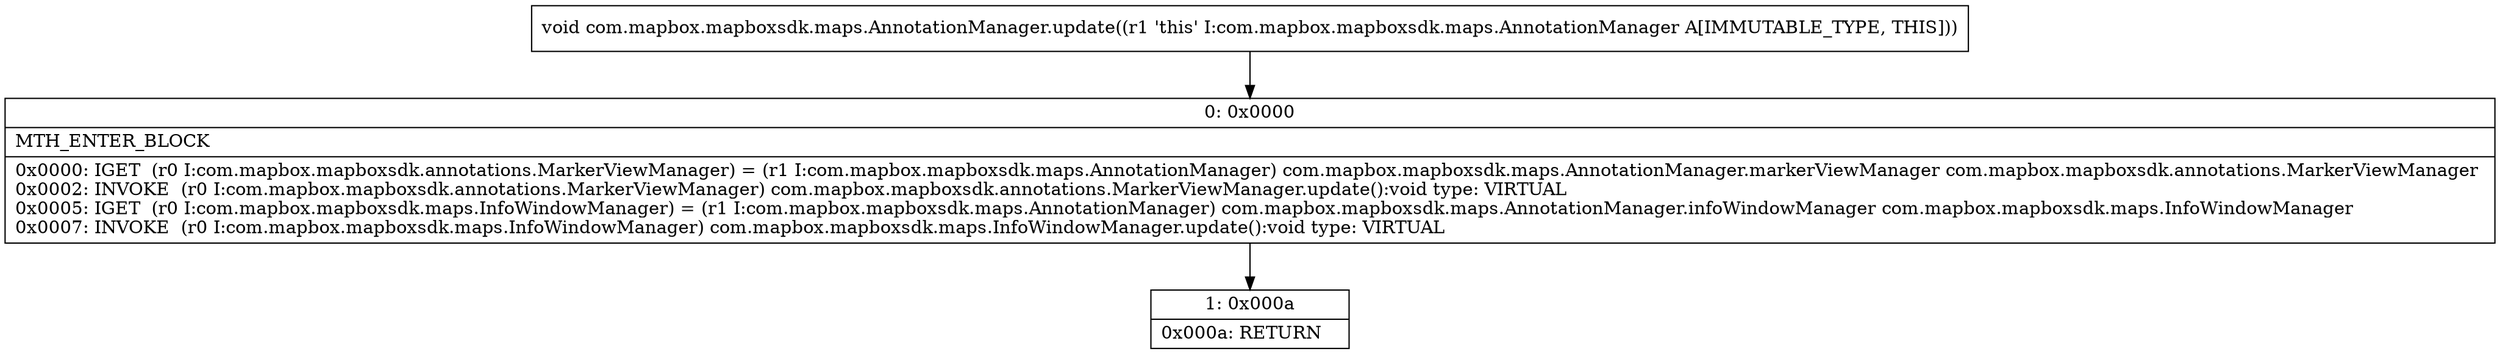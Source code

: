 digraph "CFG forcom.mapbox.mapboxsdk.maps.AnnotationManager.update()V" {
Node_0 [shape=record,label="{0\:\ 0x0000|MTH_ENTER_BLOCK\l|0x0000: IGET  (r0 I:com.mapbox.mapboxsdk.annotations.MarkerViewManager) = (r1 I:com.mapbox.mapboxsdk.maps.AnnotationManager) com.mapbox.mapboxsdk.maps.AnnotationManager.markerViewManager com.mapbox.mapboxsdk.annotations.MarkerViewManager \l0x0002: INVOKE  (r0 I:com.mapbox.mapboxsdk.annotations.MarkerViewManager) com.mapbox.mapboxsdk.annotations.MarkerViewManager.update():void type: VIRTUAL \l0x0005: IGET  (r0 I:com.mapbox.mapboxsdk.maps.InfoWindowManager) = (r1 I:com.mapbox.mapboxsdk.maps.AnnotationManager) com.mapbox.mapboxsdk.maps.AnnotationManager.infoWindowManager com.mapbox.mapboxsdk.maps.InfoWindowManager \l0x0007: INVOKE  (r0 I:com.mapbox.mapboxsdk.maps.InfoWindowManager) com.mapbox.mapboxsdk.maps.InfoWindowManager.update():void type: VIRTUAL \l}"];
Node_1 [shape=record,label="{1\:\ 0x000a|0x000a: RETURN   \l}"];
MethodNode[shape=record,label="{void com.mapbox.mapboxsdk.maps.AnnotationManager.update((r1 'this' I:com.mapbox.mapboxsdk.maps.AnnotationManager A[IMMUTABLE_TYPE, THIS])) }"];
MethodNode -> Node_0;
Node_0 -> Node_1;
}

